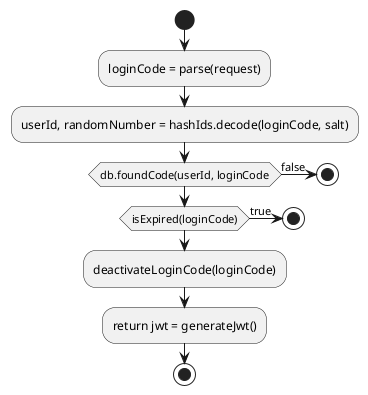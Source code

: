 @startuml

start
:loginCode = parse(request);
:userId, randomNumber = hashIds.decode(loginCode, salt);
if (db.foundCode(userId, loginCode) then (false)
  stop
endif
if (isExpired(loginCode)) then (true)
  stop
endif
:deactivateLoginCode(loginCode);
:return jwt = generateJwt();
stop
@enduml
